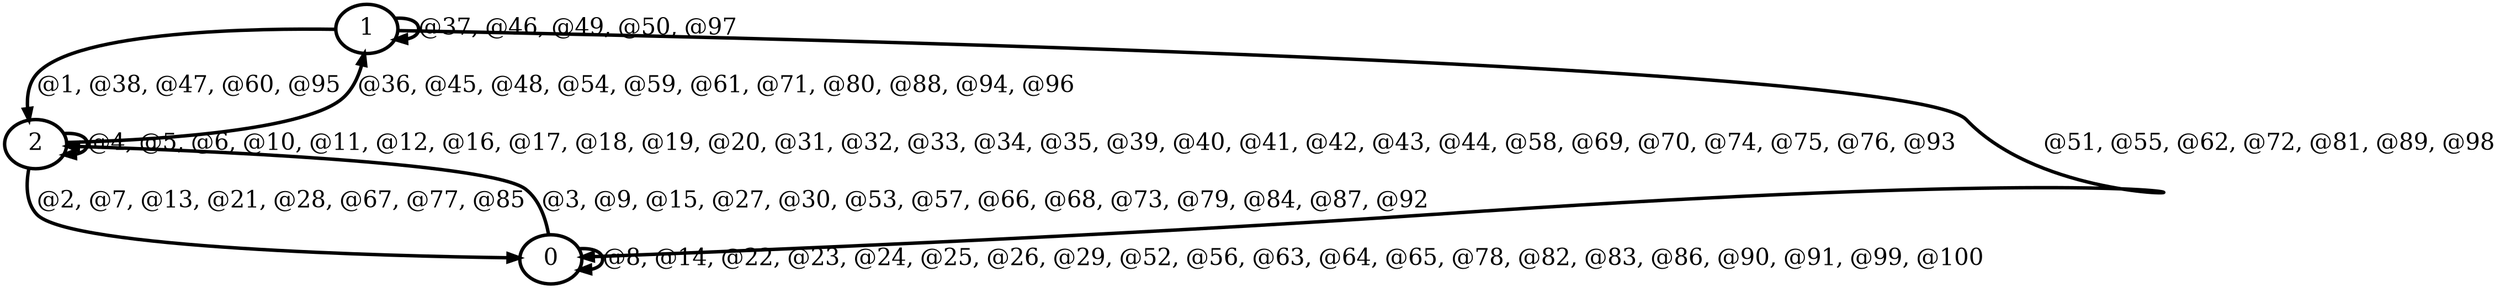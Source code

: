 digraph G {
        node [style=rounded, penwidth=3, fontsize=20, shape=oval];
        "1" -> "2" [label="@1, @38, @47, @60, @95", color=black,arrowsize=1,style=bold,penwidth=3,fontsize=20];
"2" -> "0" [label="@2, @7, @13, @21, @28, @67, @77, @85", color=black,arrowsize=1,style=bold,penwidth=3,fontsize=20];
"0" -> "2" [label="@3, @9, @15, @27, @30, @53, @57, @66, @68, @73, @79, @84, @87, @92", color=black,arrowsize=1,style=bold,penwidth=3,fontsize=20];
"2" -> "2" [label="@4, @5, @6, @10, @11, @12, @16, @17, @18, @19, @20, @31, @32, @33, @34, @35, @39, @40, @41, @42, @43, @44, @58, @69, @70, @74, @75, @76, @93", color=black,arrowsize=1,style=bold,penwidth=3,fontsize=20];
"0" -> "0" [label="@8, @14, @22, @23, @24, @25, @26, @29, @52, @56, @63, @64, @65, @78, @82, @83, @86, @90, @91, @99, @100", color=black,arrowsize=1,style=bold,penwidth=3,fontsize=20];
"2" -> "1" [label="@36, @45, @48, @54, @59, @61, @71, @80, @88, @94, @96", color=black,arrowsize=1,style=bold,penwidth=3,fontsize=20];
"1" -> "1" [label="@37, @46, @49, @50, @97", color=black,arrowsize=1,style=bold,penwidth=3,fontsize=20];
"1" -> "0" [label="@51, @55, @62, @72, @81, @89, @98", color=black,arrowsize=1,style=bold,penwidth=3,fontsize=20];
}
